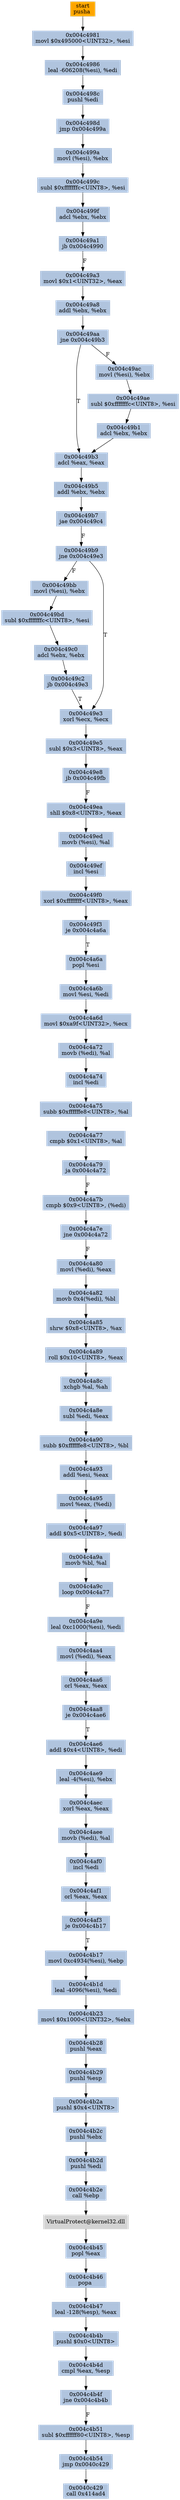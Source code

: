 strict digraph G {
	graph [bgcolor=transparent,
		name=G
	];
	node [color=lightsteelblue,
		fillcolor=lightsteelblue,
		shape=rectangle,
		style=filled
	];
	"0x004c49f3"	[label="0x004c49f3\nje 0x004c4a6a",
		opcode=je_0x004c4a6a];
	"0x004c4a6a"	[label="0x004c4a6a\npopl %esi",
		opcode=popl_esi];
	"0x004c49f3" -> "0x004c4a6a"	[color="#000000",
		label=T];
	"0x004c4b23"	[label="0x004c4b23\nmovl $0x1000<UINT32>, %ebx",
		opcode=movl_0x1000UINT32_ebx];
	"0x004c4b28"	[label="0x004c4b28\npushl %eax",
		opcode=pushl_eax];
	"0x004c4b23" -> "0x004c4b28"	[color="#000000"];
	"0x004c4a9a"	[label="0x004c4a9a\nmovb %bl, %al",
		opcode=movb_bl_al];
	"0x004c4a9c"	[label="0x004c4a9c\nloop 0x004c4a77",
		opcode=loop_0x004c4a77];
	"0x004c4a9a" -> "0x004c4a9c"	[color="#000000"];
	"0x004c4a6b"	[label="0x004c4a6b\nmovl %esi, %edi",
		opcode=movl_esi_edi];
	"0x004c4a6d"	[label="0x004c4a6d\nmovl $0xa9f<UINT32>, %ecx",
		opcode=movl_0xa9fUINT32_ecx];
	"0x004c4a6b" -> "0x004c4a6d"	[color="#000000"];
	"0x0040c429"	[label="0x0040c429\ncall 0x414ad4",
		opcode=call_0x414ad4];
	"0x004c4a93"	[label="0x004c4a93\naddl %esi, %eax",
		opcode=addl_esi_eax];
	"0x004c4a95"	[label="0x004c4a95\nmovl %eax, (%edi)",
		opcode=movl_eax_edi_];
	"0x004c4a93" -> "0x004c4a95"	[color="#000000"];
	"0x004c4aec"	[label="0x004c4aec\nxorl %eax, %eax",
		opcode=xorl_eax_eax];
	"0x004c4aee"	[label="0x004c4aee\nmovb (%edi), %al",
		opcode=movb_edi__al];
	"0x004c4aec" -> "0x004c4aee"	[color="#000000"];
	"0x004c4a90"	[label="0x004c4a90\nsubb $0xffffffe8<UINT8>, %bl",
		opcode=subb_0xffffffe8UINT8_bl];
	"0x004c4a90" -> "0x004c4a93"	[color="#000000"];
	"0x004c4aa8"	[label="0x004c4aa8\nje 0x004c4ae6",
		opcode=je_0x004c4ae6];
	"0x004c4ae6"	[label="0x004c4ae6\naddl $0x4<UINT8>, %edi",
		opcode=addl_0x4UINT8_edi];
	"0x004c4aa8" -> "0x004c4ae6"	[color="#000000",
		label=T];
	"0x004c4a9e"	[label="0x004c4a9e\nleal 0xc1000(%esi), %edi",
		opcode=leal_0xc1000esi__edi];
	"0x004c4a9c" -> "0x004c4a9e"	[color="#000000",
		label=F];
	"0x004c49c0"	[label="0x004c49c0\nadcl %ebx, %ebx",
		opcode=adcl_ebx_ebx];
	"0x004c49c2"	[label="0x004c49c2\njb 0x004c49e3",
		opcode=jb_0x004c49e3];
	"0x004c49c0" -> "0x004c49c2"	[color="#000000"];
	"0x004c4a79"	[label="0x004c4a79\nja 0x004c4a72",
		opcode=ja_0x004c4a72];
	"0x004c4a7b"	[label="0x004c4a7b\ncmpb $0x9<UINT8>, (%edi)",
		opcode=cmpb_0x9UINT8_edi_];
	"0x004c4a79" -> "0x004c4a7b"	[color="#000000",
		label=F];
	"0x004c49bb"	[label="0x004c49bb\nmovl (%esi), %ebx",
		opcode=movl_esi__ebx];
	"0x004c49bd"	[label="0x004c49bd\nsubl $0xfffffffc<UINT8>, %esi",
		opcode=subl_0xfffffffcUINT8_esi];
	"0x004c49bb" -> "0x004c49bd"	[color="#000000"];
	"0x004c4a89"	[label="0x004c4a89\nroll $0x10<UINT8>, %eax",
		opcode=roll_0x10UINT8_eax];
	"0x004c4a8c"	[label="0x004c4a8c\nxchgb %al, %ah",
		opcode=xchgb_al_ah];
	"0x004c4a89" -> "0x004c4a8c"	[color="#000000"];
	"0x004c4b54"	[label="0x004c4b54\njmp 0x0040c429",
		opcode=jmp_0x0040c429];
	"0x004c4b54" -> "0x0040c429"	[color="#000000"];
	"0x004c4b2d"	[label="0x004c4b2d\npushl %edi",
		opcode=pushl_edi];
	"0x004c4b2e"	[label="0x004c4b2e\ncall %ebp",
		opcode=call_ebp];
	"0x004c4b2d" -> "0x004c4b2e"	[color="#000000"];
	"0x004c4b17"	[label="0x004c4b17\nmovl 0xc4934(%esi), %ebp",
		opcode=movl_0xc4934esi__ebp];
	"0x004c4b1d"	[label="0x004c4b1d\nleal -4096(%esi), %edi",
		opcode=leal__4096esi__edi];
	"0x004c4b17" -> "0x004c4b1d"	[color="#000000"];
	"0x004c4a72"	[label="0x004c4a72\nmovb (%edi), %al",
		opcode=movb_edi__al];
	"0x004c4a74"	[label="0x004c4a74\nincl %edi",
		opcode=incl_edi];
	"0x004c4a72" -> "0x004c4a74"	[color="#000000"];
	"0x004c4980"	[color=lightgrey,
		fillcolor=orange,
		label="start\npusha ",
		opcode=pusha_];
	"0x004c4981"	[label="0x004c4981\nmovl $0x495000<UINT32>, %esi",
		opcode=movl_0x495000UINT32_esi];
	"0x004c4980" -> "0x004c4981"	[color="#000000"];
	"0x004c4af3"	[label="0x004c4af3\nje 0x004c4b17",
		opcode=je_0x004c4b17];
	"0x004c4af3" -> "0x004c4b17"	[color="#000000",
		label=T];
	"0x004c49f0"	[label="0x004c49f0\nxorl $0xffffffff<UINT8>, %eax",
		opcode=xorl_0xffffffffUINT8_eax];
	"0x004c49f0" -> "0x004c49f3"	[color="#000000"];
	"0x004c49e3"	[label="0x004c49e3\nxorl %ecx, %ecx",
		opcode=xorl_ecx_ecx];
	"0x004c49e5"	[label="0x004c49e5\nsubl $0x3<UINT8>, %eax",
		opcode=subl_0x3UINT8_eax];
	"0x004c49e3" -> "0x004c49e5"	[color="#000000"];
	"0x004c49b9"	[label="0x004c49b9\njne 0x004c49e3",
		opcode=jne_0x004c49e3];
	"0x004c49b9" -> "0x004c49bb"	[color="#000000",
		label=F];
	"0x004c49b9" -> "0x004c49e3"	[color="#000000",
		label=T];
	"0x004c4b2a"	[label="0x004c4b2a\npushl $0x4<UINT8>",
		opcode=pushl_0x4UINT8];
	"0x004c4b2c"	[label="0x004c4b2c\npushl %ebx",
		opcode=pushl_ebx];
	"0x004c4b2a" -> "0x004c4b2c"	[color="#000000"];
	"0x004c4a75"	[label="0x004c4a75\nsubb $0xffffffe8<UINT8>, %al",
		opcode=subb_0xffffffe8UINT8_al];
	"0x004c4a74" -> "0x004c4a75"	[color="#000000"];
	VirtualProtect_kernel32_dll	[color=lightgrey,
		fillcolor=lightgrey,
		label="VirtualProtect@kernel32.dll",
		opcode=API];
	"0x004c4b45"	[label="0x004c4b45\npopl %eax",
		opcode=popl_eax];
	VirtualProtect_kernel32_dll -> "0x004c4b45"	[color="#000000"];
	"0x004c499f"	[label="0x004c499f\nadcl %ebx, %ebx",
		opcode=adcl_ebx_ebx];
	"0x004c49a1"	[label="0x004c49a1\njb 0x004c4990",
		opcode=jb_0x004c4990];
	"0x004c499f" -> "0x004c49a1"	[color="#000000"];
	"0x004c4a82"	[label="0x004c4a82\nmovb 0x4(%edi), %bl",
		opcode=movb_0x4edi__bl];
	"0x004c4a85"	[label="0x004c4a85\nshrw $0x8<UINT8>, %ax",
		opcode=shrw_0x8UINT8_ax];
	"0x004c4a82" -> "0x004c4a85"	[color="#000000"];
	"0x004c4af1"	[label="0x004c4af1\norl %eax, %eax",
		opcode=orl_eax_eax];
	"0x004c4af1" -> "0x004c4af3"	[color="#000000"];
	"0x004c49a8"	[label="0x004c49a8\naddl %ebx, %ebx",
		opcode=addl_ebx_ebx];
	"0x004c49aa"	[label="0x004c49aa\njne 0x004c49b3",
		opcode=jne_0x004c49b3];
	"0x004c49a8" -> "0x004c49aa"	[color="#000000"];
	"0x004c49c2" -> "0x004c49e3"	[color="#000000",
		label=T];
	"0x004c4a8e"	[label="0x004c4a8e\nsubl %edi, %eax",
		opcode=subl_edi_eax];
	"0x004c4a8e" -> "0x004c4a90"	[color="#000000"];
	"0x004c49b1"	[label="0x004c49b1\nadcl %ebx, %ebx",
		opcode=adcl_ebx_ebx];
	"0x004c49b3"	[label="0x004c49b3\nadcl %eax, %eax",
		opcode=adcl_eax_eax];
	"0x004c49b1" -> "0x004c49b3"	[color="#000000"];
	"0x004c4b2e" -> VirtualProtect_kernel32_dll	[color="#000000"];
	"0x004c4a77"	[label="0x004c4a77\ncmpb $0x1<UINT8>, %al",
		opcode=cmpb_0x1UINT8_al];
	"0x004c4a77" -> "0x004c4a79"	[color="#000000"];
	"0x004c49ae"	[label="0x004c49ae\nsubl $0xfffffffc<UINT8>, %esi",
		opcode=subl_0xfffffffcUINT8_esi];
	"0x004c49ae" -> "0x004c49b1"	[color="#000000"];
	"0x004c49b5"	[label="0x004c49b5\naddl %ebx, %ebx",
		opcode=addl_ebx_ebx];
	"0x004c49b7"	[label="0x004c49b7\njae 0x004c49c4",
		opcode=jae_0x004c49c4];
	"0x004c49b5" -> "0x004c49b7"	[color="#000000"];
	"0x004c4a75" -> "0x004c4a77"	[color="#000000"];
	"0x004c4aa4"	[label="0x004c4aa4\nmovl (%edi), %eax",
		opcode=movl_edi__eax];
	"0x004c4aa6"	[label="0x004c4aa6\norl %eax, %eax",
		opcode=orl_eax_eax];
	"0x004c4aa4" -> "0x004c4aa6"	[color="#000000"];
	"0x004c4a80"	[label="0x004c4a80\nmovl (%edi), %eax",
		opcode=movl_edi__eax];
	"0x004c4a80" -> "0x004c4a82"	[color="#000000"];
	"0x004c4b4b"	[label="0x004c4b4b\npushl $0x0<UINT8>",
		opcode=pushl_0x0UINT8];
	"0x004c4b4d"	[label="0x004c4b4d\ncmpl %eax, %esp",
		opcode=cmpl_eax_esp];
	"0x004c4b4b" -> "0x004c4b4d"	[color="#000000"];
	"0x004c49ac"	[label="0x004c49ac\nmovl (%esi), %ebx",
		opcode=movl_esi__ebx];
	"0x004c49aa" -> "0x004c49ac"	[color="#000000",
		label=F];
	"0x004c49aa" -> "0x004c49b3"	[color="#000000",
		label=T];
	"0x004c4a6d" -> "0x004c4a72"	[color="#000000"];
	"0x004c4b47"	[label="0x004c4b47\nleal -128(%esp), %eax",
		opcode=leal__128esp__eax];
	"0x004c4b47" -> "0x004c4b4b"	[color="#000000"];
	"0x004c4b2c" -> "0x004c4b2d"	[color="#000000"];
	"0x004c4a9e" -> "0x004c4aa4"	[color="#000000"];
	"0x004c4a7e"	[label="0x004c4a7e\njne 0x004c4a72",
		opcode=jne_0x004c4a72];
	"0x004c4a7b" -> "0x004c4a7e"	[color="#000000"];
	"0x004c4a97"	[label="0x004c4a97\naddl $0x5<UINT8>, %edi",
		opcode=addl_0x5UINT8_edi];
	"0x004c4a97" -> "0x004c4a9a"	[color="#000000"];
	"0x004c498c"	[label="0x004c498c\npushl %edi",
		opcode=pushl_edi];
	"0x004c498d"	[label="0x004c498d\njmp 0x004c499a",
		opcode=jmp_0x004c499a];
	"0x004c498c" -> "0x004c498d"	[color="#000000"];
	"0x004c4ae9"	[label="0x004c4ae9\nleal -4(%esi), %ebx",
		opcode=leal__4esi__ebx];
	"0x004c4ae9" -> "0x004c4aec"	[color="#000000"];
	"0x004c49b7" -> "0x004c49b9"	[color="#000000",
		label=F];
	"0x004c49ac" -> "0x004c49ae"	[color="#000000"];
	"0x004c4b1d" -> "0x004c4b23"	[color="#000000"];
	"0x004c499c"	[label="0x004c499c\nsubl $0xfffffffc<UINT8>, %esi",
		opcode=subl_0xfffffffcUINT8_esi];
	"0x004c499c" -> "0x004c499f"	[color="#000000"];
	"0x004c4ae6" -> "0x004c4ae9"	[color="#000000"];
	"0x004c4a8c" -> "0x004c4a8e"	[color="#000000"];
	"0x004c4af0"	[label="0x004c4af0\nincl %edi",
		opcode=incl_edi];
	"0x004c4af0" -> "0x004c4af1"	[color="#000000"];
	"0x004c4b46"	[label="0x004c4b46\npopa ",
		opcode=popa_];
	"0x004c4b45" -> "0x004c4b46"	[color="#000000"];
	"0x004c4986"	[label="0x004c4986\nleal -606208(%esi), %edi",
		opcode=leal__606208esi__edi];
	"0x004c4986" -> "0x004c498c"	[color="#000000"];
	"0x004c49e8"	[label="0x004c49e8\njb 0x004c49fb",
		opcode=jb_0x004c49fb];
	"0x004c49e5" -> "0x004c49e8"	[color="#000000"];
	"0x004c49bd" -> "0x004c49c0"	[color="#000000"];
	"0x004c4981" -> "0x004c4986"	[color="#000000"];
	"0x004c4b46" -> "0x004c4b47"	[color="#000000"];
	"0x004c49b3" -> "0x004c49b5"	[color="#000000"];
	"0x004c49a3"	[label="0x004c49a3\nmovl $0x1<UINT32>, %eax",
		opcode=movl_0x1UINT32_eax];
	"0x004c49a3" -> "0x004c49a8"	[color="#000000"];
	"0x004c4a85" -> "0x004c4a89"	[color="#000000"];
	"0x004c499a"	[label="0x004c499a\nmovl (%esi), %ebx",
		opcode=movl_esi__ebx];
	"0x004c499a" -> "0x004c499c"	[color="#000000"];
	"0x004c4b29"	[label="0x004c4b29\npushl %esp",
		opcode=pushl_esp];
	"0x004c4b29" -> "0x004c4b2a"	[color="#000000"];
	"0x004c4b4f"	[label="0x004c4b4f\njne 0x004c4b4b",
		opcode=jne_0x004c4b4b];
	"0x004c4b51"	[label="0x004c4b51\nsubl $0xffffff80<UINT8>, %esp",
		opcode=subl_0xffffff80UINT8_esp];
	"0x004c4b4f" -> "0x004c4b51"	[color="#000000",
		label=F];
	"0x004c4a7e" -> "0x004c4a80"	[color="#000000",
		label=F];
	"0x004c49ef"	[label="0x004c49ef\nincl %esi",
		opcode=incl_esi];
	"0x004c49ef" -> "0x004c49f0"	[color="#000000"];
	"0x004c498d" -> "0x004c499a"	[color="#000000"];
	"0x004c4a6a" -> "0x004c4a6b"	[color="#000000"];
	"0x004c4a95" -> "0x004c4a97"	[color="#000000"];
	"0x004c4aa6" -> "0x004c4aa8"	[color="#000000"];
	"0x004c4b28" -> "0x004c4b29"	[color="#000000"];
	"0x004c49ed"	[label="0x004c49ed\nmovb (%esi), %al",
		opcode=movb_esi__al];
	"0x004c49ed" -> "0x004c49ef"	[color="#000000"];
	"0x004c49a1" -> "0x004c49a3"	[color="#000000",
		label=F];
	"0x004c4b51" -> "0x004c4b54"	[color="#000000"];
	"0x004c49ea"	[label="0x004c49ea\nshll $0x8<UINT8>, %eax",
		opcode=shll_0x8UINT8_eax];
	"0x004c49ea" -> "0x004c49ed"	[color="#000000"];
	"0x004c4b4d" -> "0x004c4b4f"	[color="#000000"];
	"0x004c4aee" -> "0x004c4af0"	[color="#000000"];
	"0x004c49e8" -> "0x004c49ea"	[color="#000000",
		label=F];
}
